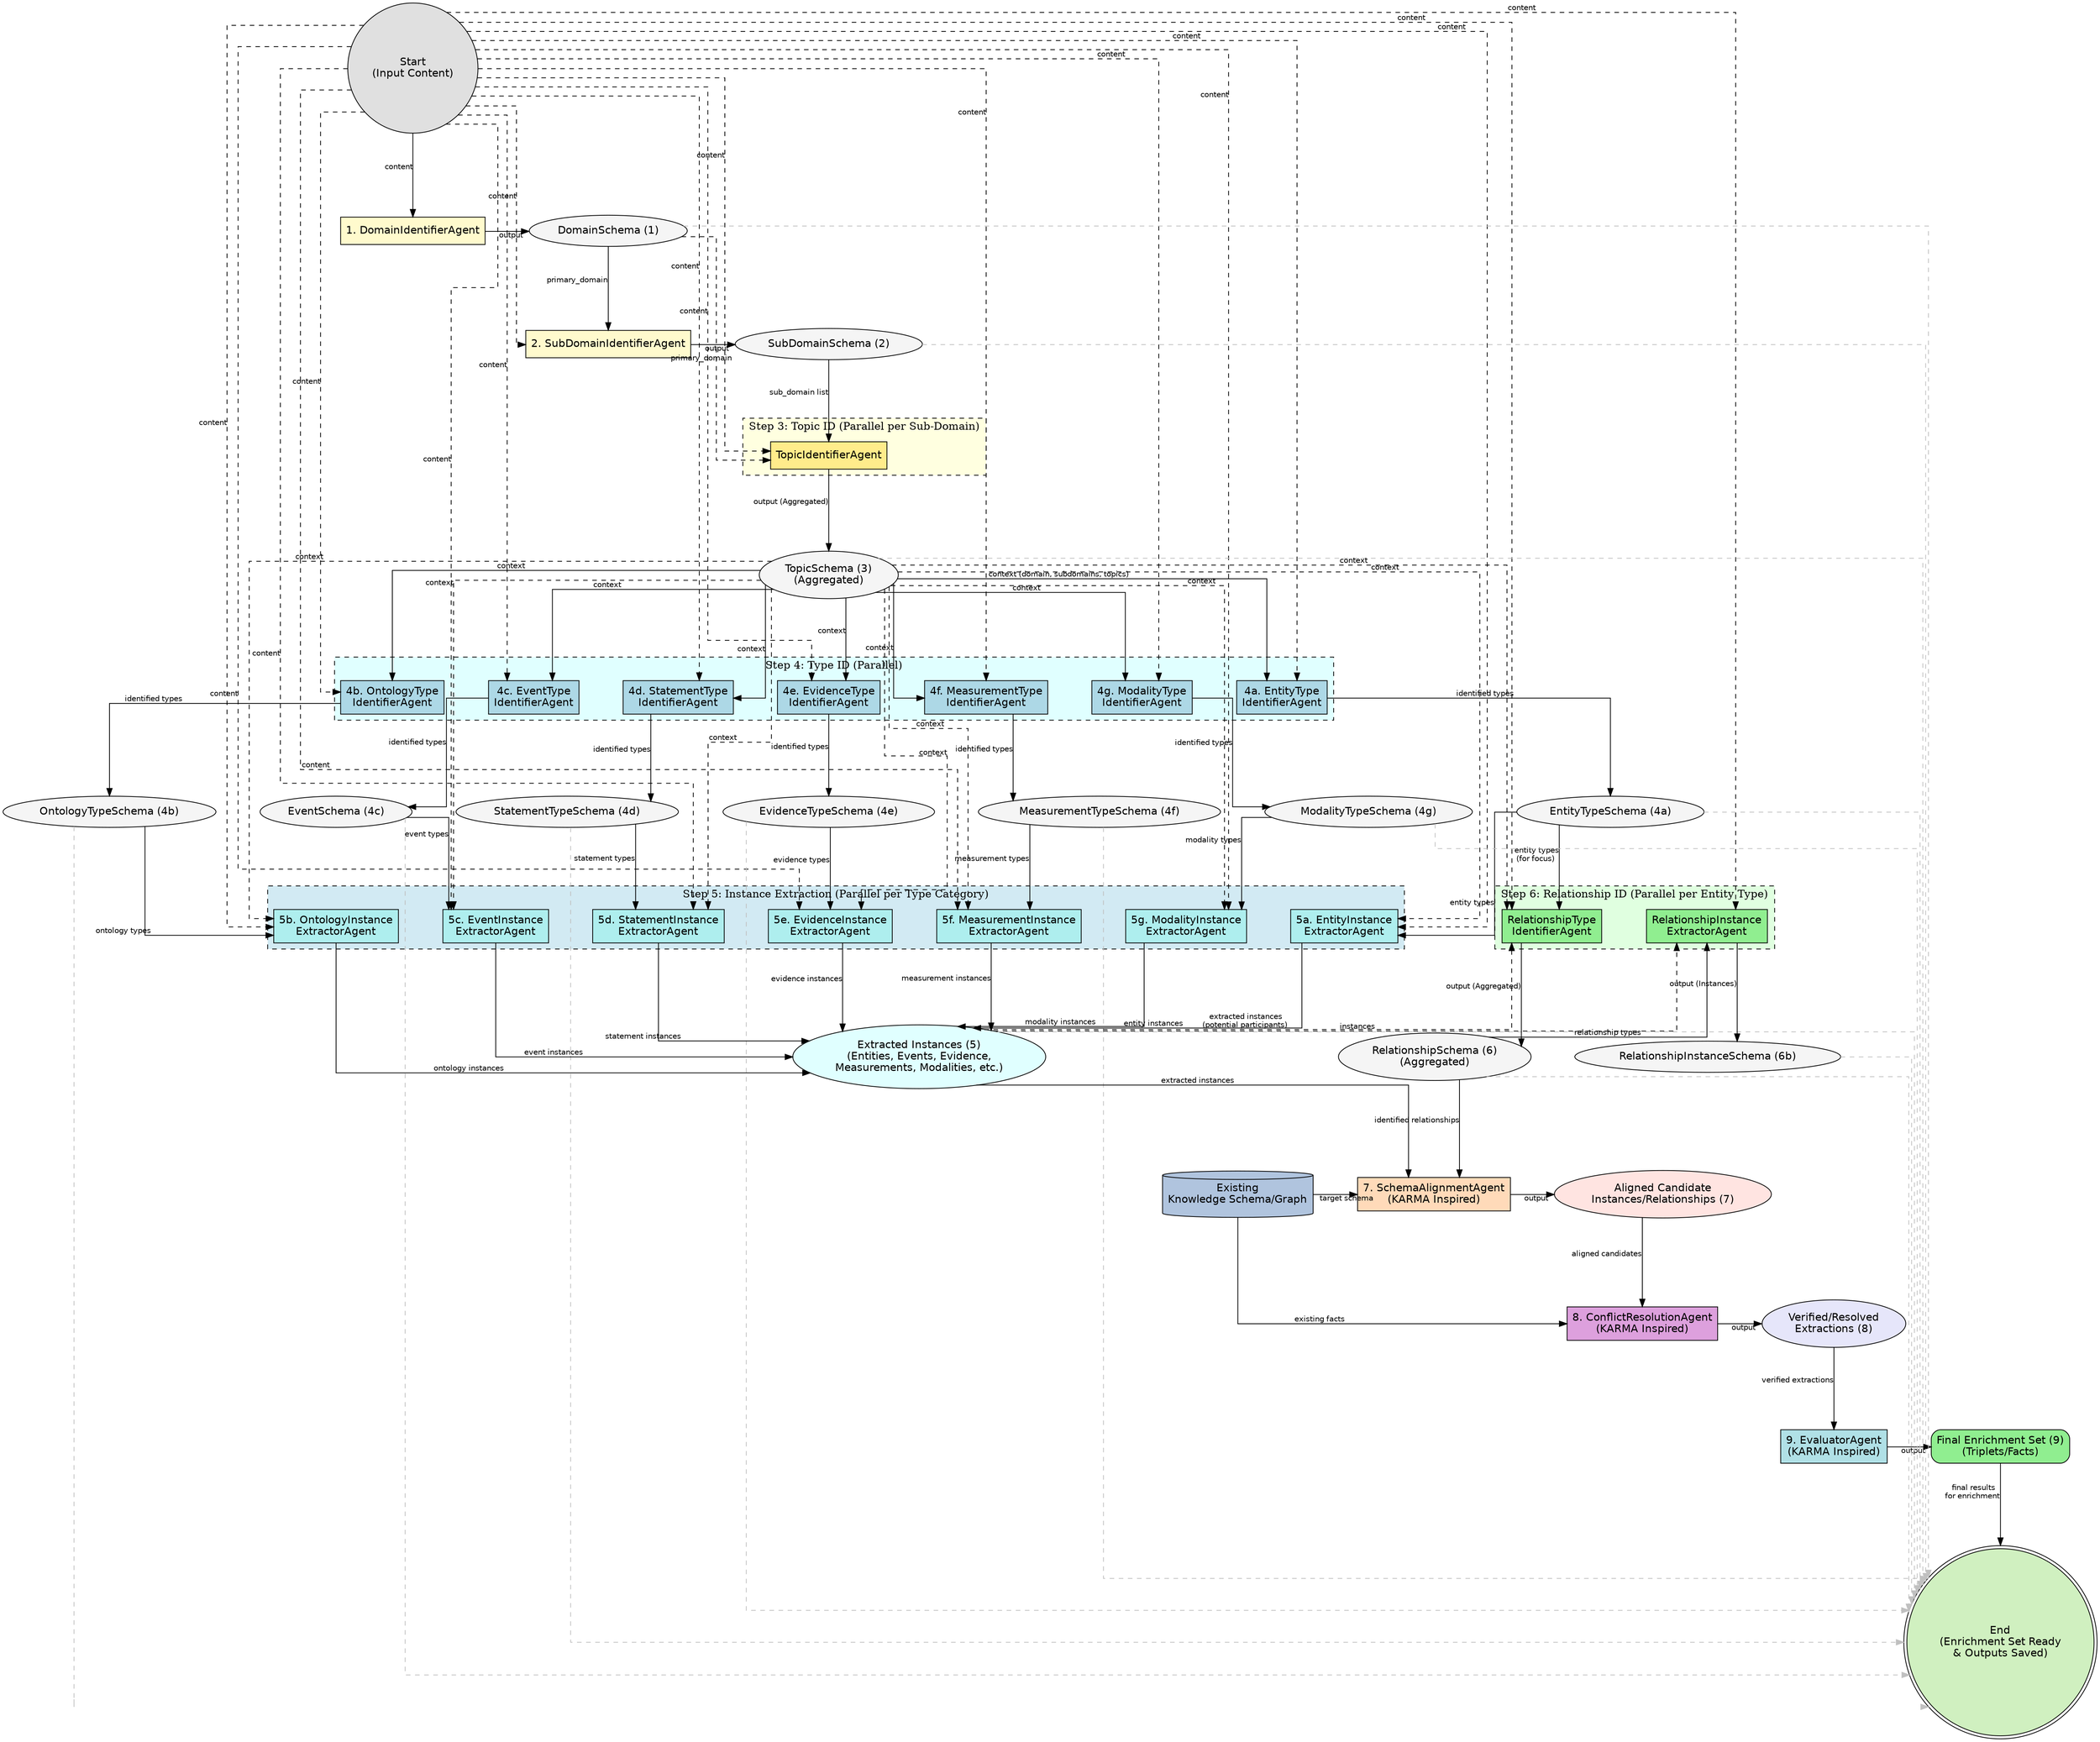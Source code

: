digraph DocumentAnalysisWorkflow {
    rankdir=TB; // Top-to-Bottom layout
    splines=ortho; // Use orthogonal lines for potentially cleaner routing
    nodesep=0.8; // Increase separation between nodes vertically
    ranksep=1.5; // Increase separation between ranks (layers)

    node [fontname="Helvetica", margin=0.1]; // Default node style
    edge [fontname="Helvetica", fontsize=10]; // Default edge style

    // --- Style Definitions ---
    // Start/End Nodes
    node [shape=circle, style=filled, fillcolor="#E0E0E0"]; // Light Gray
    Start [label="Start\n(Input Content)"];
    End [label="End\n(Enrichment Set Ready\n& Outputs Saved)", shape=doublecircle, fillcolor="#D0F0C0"]; // Light Green tint

    // Agent Nodes - Grouped by Step Phase
    node [shape=box, style=filled];
    // Step 1-2 (Context Setup)
    Agent1 [label="1. DomainIdentifierAgent", fillcolor="#FFFACD"]; // LemonChiffon
    Agent2 [label="2. SubDomainIdentifierAgent", fillcolor="#FFFACD"];
    // Step 3 Agent (Topic Context) in subgraph
    // Step 4 Agents (Type ID) in subgraph
    // Step 5 Agents (Instance Extraction - NEW) in subgraph
    // Step 6 Agent (Relationship ID) in subgraph
    // Step 7-9 Agents (KARMA-inspired Enrichment)
    Agent7_SAA [label="7. SchemaAlignmentAgent\n(KARMA Inspired)", fillcolor="#FFDAB9"]; // PeachPuff
    Agent8_CRA [label="8. ConflictResolutionAgent\n(KARMA Inspired)", fillcolor="#DDA0DD"]; // Plum
    Agent9_EA [label="9. EvaluatorAgent\n(KARMA Inspired)", fillcolor="#B0E0E6"]; // PowderBlue

    // Data Nodes - Ellipses, distinct colors for intermediate vs. final enrichment data
    node [shape=ellipse, style=filled, fillcolor="#F5F5F5"]; // WhiteSmoke for intermediate outputs
    Data_Domain [label="DomainSchema (1)"];
    Data_SubDomains [label="SubDomainSchema (2)"];
    Data_Topics [label="TopicSchema (3)\n(Aggregated)"];
    Data_EntityTypes [label="EntityTypeSchema (4a)"];
    Data_OntologyTypes [label="OntologyTypeSchema (4b)"];
    Data_EventTypes [label="EventSchema (4c)"];
    Data_StatementTypes [label="StatementTypeSchema (4d)"];
    Data_EvidenceTypes [label="EvidenceTypeSchema (4e)"];
    Data_MeasurementTypes [label="MeasurementTypeSchema (4f)"];
    Data_ModalityTypes [label="ModalityTypeSchema (4g)"];
    Data_ExtractedInstances [label="Extracted Instances (5)\n(Entities, Events, Evidence,\nMeasurements, Modalities, etc.)", fillcolor="#E0FFFF"]; // LightCyan for extracted data
    Data_Relationships [label="RelationshipSchema (6)\n(Aggregated)"];
    Data_RelationshipInstances [label="RelationshipInstanceSchema (6b)"];

    // New Data Nodes for KARMA-inspired steps
    Data_ExistingSchemaGraph [label="Existing\nKnowledge Schema/Graph", shape=cylinder, fillcolor="#B0C4DE"]; // LightSteelBlue cylinder
    Data_AlignedCandidates [label="Aligned Candidate\nInstances/Relationships (7)", fillcolor="#FFE4E1"]; // MistyRose
    Data_VerifiedTriplets [label="Verified/Resolved\nExtractions (8)", fillcolor="#E6E6FA"]; // Lavender
    Data_FinalEnrichmentSet [label="Final Enrichment Set (9)\n(Triplets/Facts)", fillcolor="#90EE90", shape=Mrecord]; // LightGreen, record shape


    // --- Subgraphs for Parallel Steps ---

    subgraph cluster_step3 {
        label = "Step 3: Topic ID (Parallel per Sub-Domain)"; // Node label, keep 'label'
        style=dashed; bgcolor="#FFFFE0"; // LightYellow
        node [shape=box, style=filled, fillcolor="#FFEC8B"]; // LightGoldenrod
        Agent3 [label="TopicIdentifierAgent"]; // Node label, keep 'label'
    }

    subgraph cluster_step4 {
        label = "Step 4: Type ID (Parallel)"; // Node label, keep 'label'
        style=dashed; bgcolor="#E0FFFF"; // LightCyan background
        node [shape=box, style=filled, fillcolor="#ADD8E6"]; // LightBlue agents
        Agent4a [label="4a. EntityType\nIdentifierAgent"]; // Node label, keep 'label'
        Agent4b [label="4b. OntologyType\nIdentifierAgent"]; // Node label, keep 'label'
        Agent4c [label="4c. EventType\nIdentifierAgent"]; // Node label, keep 'label'
        Agent4d [label="4d. StatementType\nIdentifierAgent"]; // Node label, keep 'label'
        Agent4e [label="4e. EvidenceType\nIdentifierAgent"]; // Node label, keep 'label'
        Agent4f [label="4f. MeasurementType\nIdentifierAgent"]; // Node label, keep 'label'
        Agent4g [label="4g. ModalityType\nIdentifierAgent"]; // Node label, keep 'label'
    }

    // UPDATED Subgraph for Step 5 (Parallel Instance Extraction)
    subgraph cluster_step5_extraction {
        label = "Step 5: Instance Extraction (Parallel per Type Category)"; // Node label, keep 'label'
        style=dashed; bgcolor="#D2EAF3"; // Pale Blue background
        node [shape=box, style=filled, fillcolor="#AEEEEE"]; // Pale Turquoise agents
        Agent5a [label="5a. EntityInstance\nExtractorAgent"]; // Node label, keep 'label'
        Agent5b [label="5b. OntologyInstance\nExtractorAgent"]; // Node label, keep 'label'
        Agent5c [label="5c. EventInstance\nExtractorAgent"]; // Node label, keep 'label'
        Agent5d [label="5d. StatementInstance\nExtractorAgent"]; // Node label, keep 'label'
        Agent5e [label="5e. EvidenceInstance\nExtractorAgent"]; // Node label, keep 'label'
        Agent5f [label="5f. MeasurementInstance\nExtractorAgent"]; // Node label, keep 'label'
        Agent5g [label="5g. ModalityInstance\nExtractorAgent"]; // Node label, keep 'label'
    }


    subgraph cluster_step6 {
        label = "Step 6: Relationship ID (Parallel per Entity Type)"; // Node label, keep 'label'
        style=dashed; bgcolor="#E0FFE0"; // Honeydew
        node [shape=box, style=filled, fillcolor="#90EE90"]; // LightGreen
        Agent6_Rel [label="RelationshipType\nIdentifierAgent"]; // Node label, keep 'label'
        Agent6b_RelInst [label="RelationshipInstance\nExtractorAgent"]; // Node label
    }

     // Subgraph for Step 7 (Schema Alignment)
    subgraph cluster_step7 {
        label = "Step 7: Schema Alignment (KARMA Inspired)"; // Node label, keep 'label'
        style=dashed; bgcolor="#FFEFD5"; // PapayaWhip
        // Agent7_SAA node defined above
    }

     // Subgraph for Step 8 (Conflict Resolution)
    subgraph cluster_step8 {
        label = "Step 8: Conflict Resolution (KARMA Inspired)"; // Node label, keep 'label'
        style=dashed; bgcolor="#FFE4E1"; // MistyRose background
         // Agent8_CRA node defined above
    }

     // Subgraph for Step 9 (Evaluation)
    subgraph cluster_step9 {
        label = "Step 9: Evaluation & Filtering (KARMA Inspired)"; // Node label, keep 'label'
        style=dashed; bgcolor="#F0F8FF"; // AliceBlue background
        // Agent9_EA node defined above
    }


    // --- Workflow Edges ---
    edge [style=solid, color=black, constraint=true]; // Restore default edge style

    // Step 1 -> 2 -> 3 (Context Building)
    Start -> Agent1 [xlabel=" content"]; // USE xlabel
    Agent1 -> Data_Domain [xlabel=" output"]; // USE xlabel
    Data_Domain -> Agent2 [xlabel=" primary_domain"]; // USE xlabel
    Start -> Agent2 [xlabel=" content", style=dashed, constraint=false]; // USE xlabel
    Agent2 -> Data_SubDomains [xlabel=" output"]; // USE xlabel
    Data_SubDomains -> Agent3 [xlabel=" sub_domain list"]; // USE xlabel
    Data_Domain -> Agent3 [xlabel=" primary_domain", style=dashed, constraint=false]; // USE xlabel
    Start -> Agent3 [xlabel=" content", style=dashed, constraint=false]; // USE xlabel
    Agent3 -> Data_Topics [xlabel=" output (Aggregated)"]; // USE xlabel

    // Step 4 (Type Identification) -> Outputs
    Data_Topics -> Agent4a [xlabel=" context (domain, subdomains, topics)"]; // USE xlabel
    Start -> Agent4a [xlabel=" content", style=dashed, constraint=false]; // USE xlabel
    Agent4a -> Data_EntityTypes [xlabel=" identified types"]; // USE xlabel
    Data_Topics -> Agent4b [xlabel=" context"]; Start -> Agent4b [xlabel=" content", style=dashed, constraint=false]; // USE xlabel (x2)
    Agent4b -> Data_OntologyTypes [xlabel=" identified types"]; // USE xlabel
    Data_Topics -> Agent4c [xlabel=" context"]; Start -> Agent4c [xlabel=" content", style=dashed, constraint=false]; // USE xlabel (x2)
    Agent4c -> Data_EventTypes [xlabel=" identified types"]; // USE xlabel
    Data_Topics -> Agent4d [xlabel=" context"]; Start -> Agent4d [xlabel=" content", style=dashed, constraint=false]; // USE xlabel (x2)
    Agent4d -> Data_StatementTypes [xlabel=" identified types"]; // USE xlabel
    Data_Topics -> Agent4e [xlabel=" context"]; Start -> Agent4e [xlabel=" content", style=dashed, constraint=false]; // USE xlabel (x2)
    Agent4e -> Data_EvidenceTypes [xlabel=" identified types"]; // USE xlabel
    Data_Topics -> Agent4f [xlabel=" context"]; Start -> Agent4f [xlabel=" content", style=dashed, constraint=false]; // USE xlabel (x2)
    Agent4f -> Data_MeasurementTypes [xlabel=" identified types"]; // USE xlabel
    Data_Topics -> Agent4g [xlabel=" context"]; Start -> Agent4g [xlabel=" content", style=dashed, constraint=false]; // USE xlabel (x2)
    Agent4g -> Data_ModalityTypes [xlabel=" identified types"]; // USE xlabel

    // Step 5 (Instance Extraction - Parallel) -> Aggregated Instances
    // Takes Type Schemas from Step 4 + Context + Content
    Data_EntityTypes -> Agent5a [xlabel=" entity types"]; // USE xlabel
    Data_Topics -> Agent5a [xlabel=" context", style=dashed, constraint=false]; // USE xlabel
    Start -> Agent5a [xlabel=" content", style=dashed, constraint=false]; // USE xlabel
    Agent5a -> Data_ExtractedInstances [xlabel=" entity instances"]; // USE xlabel

    Data_OntologyTypes -> Agent5b [xlabel=" ontology types"]; // USE xlabel
    Data_Topics -> Agent5b [xlabel=" context", style=dashed, constraint=false]; // USE xlabel
    Start -> Agent5b [xlabel=" content", style=dashed, constraint=false]; // USE xlabel
    Agent5b -> Data_ExtractedInstances [xlabel=" ontology instances"]; // USE xlabel

    Data_EventTypes -> Agent5c [xlabel=" event types"]; // USE xlabel
    Data_Topics -> Agent5c [xlabel=" context", style=dashed, constraint=false]; // USE xlabel
    Start -> Agent5c [xlabel=" content", style=dashed, constraint=false]; // USE xlabel
    Agent5c -> Data_ExtractedInstances [xlabel=" event instances"]; // USE xlabel

    Data_StatementTypes -> Agent5d [xlabel=" statement types"]; // USE xlabel
    Data_Topics -> Agent5d [xlabel=" context", style=dashed, constraint=false]; // USE xlabel
    Start -> Agent5d [xlabel=" content", style=dashed, constraint=false]; // USE xlabel
    Agent5d -> Data_ExtractedInstances [xlabel=" statement instances"]; // USE xlabel

    Data_EvidenceTypes -> Agent5e [xlabel=" evidence types"]; // USE xlabel
    Data_Topics -> Agent5e [xlabel=" context", style=dashed, constraint=false]; // USE xlabel
    Start -> Agent5e [xlabel=" content", style=dashed, constraint=false]; // USE xlabel
    Agent5e -> Data_ExtractedInstances [xlabel=" evidence instances"]; // USE xlabel

    Data_MeasurementTypes -> Agent5f [xlabel=" measurement types"]; // USE xlabel
    Data_Topics -> Agent5f [xlabel=" context", style=dashed, constraint=false]; // USE xlabel
    Start -> Agent5f [xlabel=" content", style=dashed, constraint=false]; // USE xlabel
    Agent5f -> Data_ExtractedInstances [xlabel=" measurement instances"]; // USE xlabel

    Data_ModalityTypes -> Agent5g [xlabel=" modality types"]; // USE xlabel
    Data_Topics -> Agent5g [xlabel=" context", style=dashed, constraint=false]; // USE xlabel
    Start -> Agent5g [xlabel=" content", style=dashed, constraint=false]; // USE xlabel
    Agent5g -> Data_ExtractedInstances [xlabel=" modality instances"]; // USE xlabel

    // Step 6 (Relationship ID - Parallel) -> Relationships
    // Takes Entity Types (from Step 4), Instances (from Step 5), Context, Content
    Data_EntityTypes -> Agent6_Rel [xlabel=" entity types\n(for focus)"]; // USE xlabel
    Data_ExtractedInstances -> Agent6_Rel [xlabel=" extracted instances\n(potential participants)", style=dashed, constraint=false]; // USE xlabel
    Data_Topics -> Agent6_Rel [xlabel=" context", style=dashed, constraint=false]; // USE xlabel
    Start -> Agent6_Rel [xlabel=" content", style=dashed, constraint=false]; // USE xlabel
    Agent6_Rel -> Data_Relationships [xlabel=" output (Aggregated)"]; // USE xlabel

    Data_Relationships -> Agent6b_RelInst [xlabel=" relationship types"]; // USE xlabel
    Data_ExtractedInstances -> Agent6b_RelInst [xlabel=" instances", style=dashed, constraint=false]; // USE xlabel
    Start -> Agent6b_RelInst [xlabel=" content", style=dashed, constraint=false]; // USE xlabel
    Agent6b_RelInst -> Data_RelationshipInstances [xlabel=" output (Instances)"]; // USE xlabel

    // Step 7 (Schema Alignment)
    Data_ExtractedInstances -> Agent7_SAA [xlabel=" extracted instances"]; // USE xlabel
    Data_Relationships -> Agent7_SAA [xlabel=" identified relationships"]; // USE xlabel
    Data_ExistingSchemaGraph -> Agent7_SAA [xlabel=" target schema"]; // USE xlabel
    Agent7_SAA -> Data_AlignedCandidates [xlabel=" output"]; // USE xlabel

    // Step 8 (Conflict Resolution)
    Data_AlignedCandidates -> Agent8_CRA [xlabel=" aligned candidates"]; // USE xlabel
    Data_ExistingSchemaGraph -> Agent8_CRA [xlabel=" existing facts"]; // USE xlabel
    Agent8_CRA -> Data_VerifiedTriplets [xlabel=" output"]; // USE xlabel

    // Step 9 (Evaluation)
    Data_VerifiedTriplets -> Agent9_EA [xlabel=" verified extractions"]; // USE xlabel
    Agent9_EA -> Data_FinalEnrichmentSet [xlabel=" output"]; // USE xlabel

    // Final Output (Enrichment Set) to End
    Data_FinalEnrichmentSet -> End [xlabel=" final results\nfor enrichment"]; // USE xlabel

    // Connections to End Node (Intermediate Outputs Saved) - Dashed Gray
    // No labels needed for these purely visual connections indicating output saving
    Data_Domain -> End [style=dashed, constraint=false, color=gray];
    Data_SubDomains -> End [style=dashed, constraint=false, color=gray];
    Data_Topics -> End [style=dashed, constraint=false, color=gray];
    Data_EntityTypes -> End [style=dashed, constraint=false, color=gray];
    Data_OntologyTypes -> End [style=dashed, constraint=false, color=gray];
    Data_EventTypes -> End [style=dashed, constraint=false, color=gray];
    Data_StatementTypes -> End [style=dashed, constraint=false, color=gray];
    Data_EvidenceTypes -> End [style=dashed, constraint=false, color=gray];
    Data_MeasurementTypes -> End [style=dashed, constraint=false, color=gray];
    Data_ModalityTypes -> End [style=dashed, constraint=false, color=gray];
    Data_ExtractedInstances -> End [style=dashed, constraint=false, color=gray];
    Data_Relationships -> End [style=dashed, constraint=false, color=gray];
    Data_RelationshipInstances -> End [style=dashed, constraint=false, color=gray];


     // --- Visual Rank Alignment Constraints ---
     // (These constraints help with visual layout and don't affect labels)
     { rank=same; Agent1; Data_Domain; }
     { rank=same; Agent2; Data_SubDomains; }
     { rank=same; Data_EntityTypes; Data_OntologyTypes; Data_EventTypes; Data_StatementTypes; Data_EvidenceTypes; Data_MeasurementTypes; Data_ModalityTypes; } // Align Step 4 outputs
     { rank=same; Agent7_SAA; Data_AlignedCandidates; Data_ExistingSchemaGraph;} // Align SAA and its output/input
     { rank=same; Agent8_CRA; Data_VerifiedTriplets; }
     { rank=same; Agent9_EA; Data_FinalEnrichmentSet; }

}